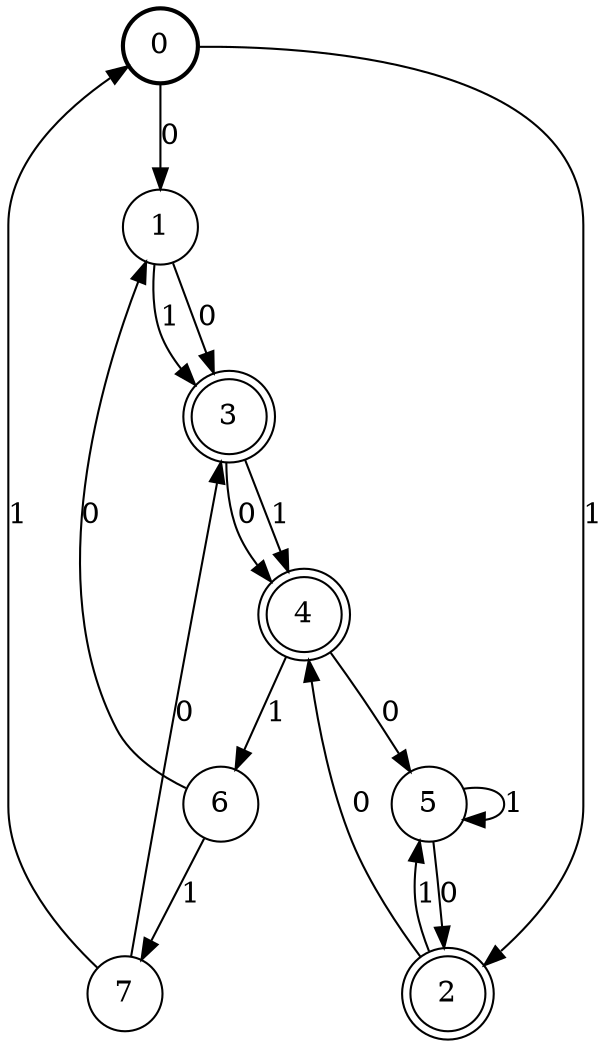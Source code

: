digraph Automat {
    node [shape = circle];
    0 [style = "bold"];
    0 -> 1 [label = "0"];
    0 -> 2 [label = "1"];
    1 -> 3 [label = "0"];
    1 -> 3 [label = "1"];
    2 [peripheries=2]
    2 -> 4 [label = "0"];
    2 -> 5 [label = "1"];
    3 [peripheries=2]
    3 -> 4 [label = "0"];
    3 -> 4 [label = "1"];
    4 [peripheries=2]
    4 -> 5 [label = "0"];
    4 -> 6 [label = "1"];
    5 -> 2 [label = "0"];
    5 -> 5 [label = "1"];
    6 -> 1 [label = "0"];
    6 -> 7 [label = "1"];
    7 -> 3 [label = "0"];
    7 -> 0 [label = "1"];
}

